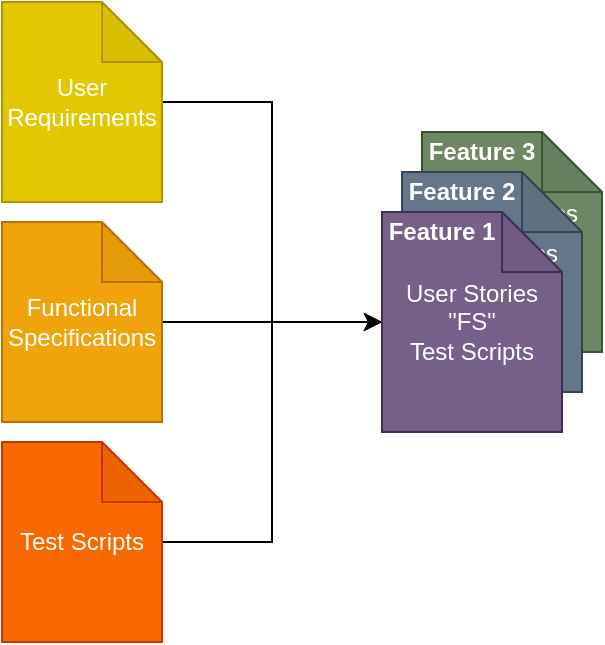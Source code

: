 <mxfile version="13.0.3" type="device"><diagram id="buaBlxHLyRf_rlkqZ0V8" name="Page-1"><mxGraphModel dx="1024" dy="592" grid="1" gridSize="10" guides="1" tooltips="1" connect="1" arrows="1" fold="1" page="1" pageScale="1" pageWidth="827" pageHeight="1169" math="0" shadow="0"><root><mxCell id="0"/><mxCell id="1" parent="0"/><mxCell id="jfkhsl7WtE9Yd4htLTCg-46" style="edgeStyle=orthogonalEdgeStyle;rounded=0;orthogonalLoop=1;jettySize=auto;html=1;entryX=0;entryY=0.5;entryDx=0;entryDy=0;entryPerimeter=0;fontColor=#FFFFFF;" edge="1" parent="1" source="jfkhsl7WtE9Yd4htLTCg-1" target="jfkhsl7WtE9Yd4htLTCg-25"><mxGeometry relative="1" as="geometry"/></mxCell><mxCell id="jfkhsl7WtE9Yd4htLTCg-1" value="User Requirements" style="shape=note;whiteSpace=wrap;html=1;backgroundOutline=1;darkOpacity=0.05;fillColor=#e3c800;strokeColor=#B09500;fontColor=#ffffff;" vertex="1" parent="1"><mxGeometry x="150" y="110" width="80" height="100" as="geometry"/></mxCell><mxCell id="jfkhsl7WtE9Yd4htLTCg-47" style="edgeStyle=orthogonalEdgeStyle;rounded=0;orthogonalLoop=1;jettySize=auto;html=1;entryX=0;entryY=0.5;entryDx=0;entryDy=0;entryPerimeter=0;fontColor=#FFFFFF;" edge="1" parent="1" source="jfkhsl7WtE9Yd4htLTCg-2" target="jfkhsl7WtE9Yd4htLTCg-25"><mxGeometry relative="1" as="geometry"/></mxCell><mxCell id="jfkhsl7WtE9Yd4htLTCg-2" value="Functional Specifications" style="shape=note;whiteSpace=wrap;html=1;backgroundOutline=1;darkOpacity=0.05;fillColor=#f0a30a;strokeColor=#BD7000;fontColor=#ffffff;" vertex="1" parent="1"><mxGeometry x="150" y="220" width="80" height="100" as="geometry"/></mxCell><mxCell id="jfkhsl7WtE9Yd4htLTCg-48" style="edgeStyle=orthogonalEdgeStyle;rounded=0;orthogonalLoop=1;jettySize=auto;html=1;entryX=0;entryY=0.5;entryDx=0;entryDy=0;entryPerimeter=0;fontColor=#FFFFFF;" edge="1" parent="1" source="jfkhsl7WtE9Yd4htLTCg-3" target="jfkhsl7WtE9Yd4htLTCg-25"><mxGeometry relative="1" as="geometry"/></mxCell><mxCell id="jfkhsl7WtE9Yd4htLTCg-3" value="Test Scripts" style="shape=note;whiteSpace=wrap;html=1;backgroundOutline=1;darkOpacity=0.05;fillColor=#fa6800;strokeColor=#C73500;fontColor=#ffffff;" vertex="1" parent="1"><mxGeometry x="150" y="330" width="80" height="100" as="geometry"/></mxCell><mxCell id="jfkhsl7WtE9Yd4htLTCg-35" value="" style="group" vertex="1" connectable="0" parent="1"><mxGeometry x="340" y="215" width="110" height="110" as="geometry"/></mxCell><mxCell id="jfkhsl7WtE9Yd4htLTCg-33" value="" style="group" vertex="1" connectable="0" parent="jfkhsl7WtE9Yd4htLTCg-35"><mxGeometry width="110" height="110" as="geometry"/></mxCell><mxCell id="jfkhsl7WtE9Yd4htLTCg-32" value="" style="group" vertex="1" connectable="0" parent="jfkhsl7WtE9Yd4htLTCg-33"><mxGeometry x="20" y="-40" width="90" height="110" as="geometry"/></mxCell><mxCell id="jfkhsl7WtE9Yd4htLTCg-30" value="User Stories&lt;br&gt;&quot;FS&quot;&lt;br&gt;Test Scripts" style="shape=note;whiteSpace=wrap;html=1;backgroundOutline=1;darkOpacity=0.05;fillColor=#6d8764;strokeColor=#3A5431;fontColor=#ffffff;" vertex="1" parent="jfkhsl7WtE9Yd4htLTCg-32"><mxGeometry width="90" height="110" as="geometry"/></mxCell><mxCell id="jfkhsl7WtE9Yd4htLTCg-31" value="&lt;b&gt;&lt;font&gt;Feature 3&lt;/font&gt;&lt;/b&gt;" style="text;html=1;strokeColor=none;fillColor=none;align=center;verticalAlign=middle;whiteSpace=wrap;rounded=0;fontColor=#FFFFFF;" vertex="1" parent="jfkhsl7WtE9Yd4htLTCg-32"><mxGeometry width="60" height="20" as="geometry"/></mxCell><mxCell id="jfkhsl7WtE9Yd4htLTCg-34" value="" style="group" vertex="1" connectable="0" parent="jfkhsl7WtE9Yd4htLTCg-33"><mxGeometry x="10" y="-20" width="90" height="110" as="geometry"/></mxCell><mxCell id="jfkhsl7WtE9Yd4htLTCg-27" value="User Stories&lt;br&gt;&quot;FS&quot;&lt;br&gt;Test Scripts" style="shape=note;whiteSpace=wrap;html=1;backgroundOutline=1;darkOpacity=0.05;fillColor=#647687;strokeColor=#314354;fontColor=#ffffff;" vertex="1" parent="jfkhsl7WtE9Yd4htLTCg-34"><mxGeometry width="90" height="110" as="geometry"/></mxCell><mxCell id="jfkhsl7WtE9Yd4htLTCg-28" value="&lt;b&gt;&lt;font&gt;Feature 2&lt;/font&gt;&lt;/b&gt;" style="text;html=1;strokeColor=none;fillColor=none;align=center;verticalAlign=middle;whiteSpace=wrap;rounded=0;fontColor=#FFFFFF;" vertex="1" parent="jfkhsl7WtE9Yd4htLTCg-34"><mxGeometry width="60" height="20" as="geometry"/></mxCell><mxCell id="jfkhsl7WtE9Yd4htLTCg-25" value="User Stories&lt;br&gt;&quot;FS&quot;&lt;br&gt;Test Scripts" style="shape=note;whiteSpace=wrap;html=1;backgroundOutline=1;darkOpacity=0.05;fillColor=#76608a;strokeColor=#432D57;fontColor=#ffffff;" vertex="1" parent="jfkhsl7WtE9Yd4htLTCg-33"><mxGeometry width="90" height="110" as="geometry"/></mxCell><mxCell id="jfkhsl7WtE9Yd4htLTCg-26" value="&lt;b&gt;&lt;font&gt;Feature 1&lt;/font&gt;&lt;/b&gt;" style="text;html=1;strokeColor=none;fillColor=none;align=center;verticalAlign=middle;whiteSpace=wrap;rounded=0;fontColor=#FFFFFF;" vertex="1" parent="jfkhsl7WtE9Yd4htLTCg-33"><mxGeometry width="60" height="20" as="geometry"/></mxCell></root></mxGraphModel></diagram></mxfile>